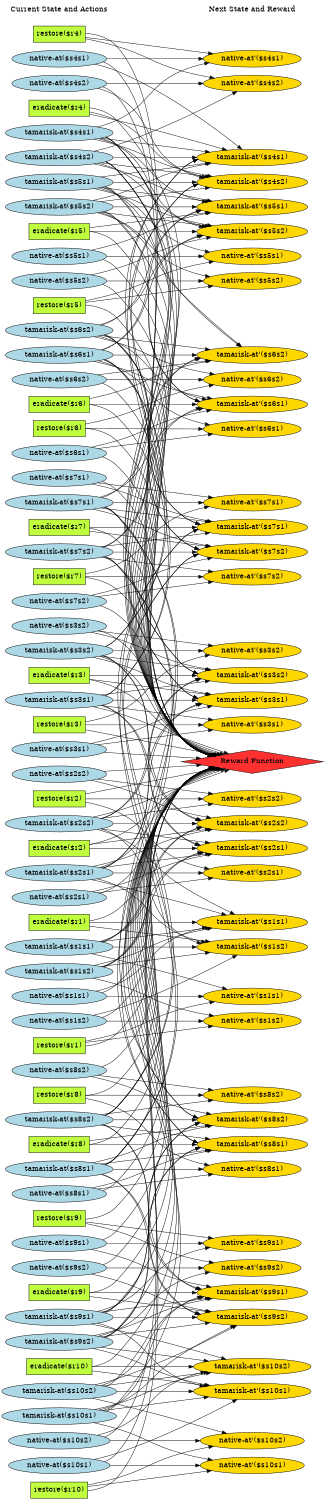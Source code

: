 digraph G {
	graph [bb="0,0,715.97,3299",
		fontname=Helvetica,
		fontsize=16,
		rankdir=LR,
		ranksep=2.00,
		ratio=auto,
		size="7.5,10"
	];
	node [fontsize=16,
		label="\N"
	];
	{
		graph [rank=same];
		"native-at($s7s1)"	[color=black,
			fillcolor=lightblue,
			height=0.51069,
			pos="127.99,2901",
			shape=ellipse,
			style=filled,
			width=2.9266];
		"restore($r4)"	[color=black,
			fillcolor=olivedrab1,
			height=0.5,
			pos="127.99,2030",
			shape=box,
			style=filled,
			width=1.6111];
		"tamarisk-at($s6s2)"	[color=black,
			fillcolor=lightblue,
			height=0.51069,
			pos="127.99,2846",
			shape=ellipse,
			style=filled,
			width=3.3391];
		"tamarisk-at($s9s1)"	[color=black,
			fillcolor=lightblue,
			height=0.51069,
			pos="127.99,1161",
			shape=ellipse,
			style=filled,
			width=3.3391];
		"eradicate($r10)"	[color=black,
			fillcolor=olivedrab1,
			height=0.5,
			pos="127.99,944",
			shape=box,
			style=filled,
			width=2.0278];
		"eradicate($r4)"	[color=black,
			fillcolor=olivedrab1,
			height=0.5,
			pos="127.99,2138",
			shape=box,
			style=filled,
			width=1.875];
		"native-at($s1s2)"	[color=black,
			fillcolor=lightblue,
			height=0.51069,
			pos="127.99,72",
			shape=ellipse,
			style=filled,
			width=2.9266];
		"native-at($s4s1)"	[color=black,
			fillcolor=lightblue,
			height=0.51069,
			pos="127.99,2247",
			shape=ellipse,
			style=filled,
			width=2.9266];
		"restore($r5)"	[color=black,
			fillcolor=olivedrab1,
			height=0.5,
			pos="127.99,2301",
			shape=box,
			style=filled,
			width=1.6111];
		"tamarisk-at($s9s2)"	[color=black,
			fillcolor=lightblue,
			height=0.51069,
			pos="127.99,1053",
			shape=ellipse,
			style=filled,
			width=3.3391];
		"tamarisk-at($s1s1)"	[color=black,
			fillcolor=lightblue,
			height=0.51069,
			pos="127.99,237",
			shape=ellipse,
			style=filled,
			width=3.3391];
		"tamarisk-at($s4s1)"	[color=black,
			fillcolor=lightblue,
			height=0.51069,
			pos="127.99,2192",
			shape=ellipse,
			style=filled,
			width=3.3391];
		"eradicate($r5)"	[color=black,
			fillcolor=olivedrab1,
			height=0.5,
			pos="127.99,2464",
			shape=box,
			style=filled,
			width=1.875];
		"native-at($s4s2)"	[color=black,
			fillcolor=lightblue,
			height=0.51069,
			pos="127.99,1976",
			shape=ellipse,
			style=filled,
			width=2.9266];
		"native-at($s9s1)"	[color=black,
			fillcolor=lightblue,
			height=0.51069,
			pos="127.99,1269",
			shape=ellipse,
			style=filled,
			width=2.9266];
		"native-at($s6s2)"	[color=black,
			fillcolor=lightblue,
			height=0.51069,
			pos="127.99,3118",
			shape=ellipse,
			style=filled,
			width=2.9266];
		"restore($r6)"	[color=black,
			fillcolor=olivedrab1,
			height=0.5,
			pos="127.99,3227",
			shape=box,
			style=filled,
			width=1.6111];
		"tamarisk-at($s8s2)"	[color=black,
			fillcolor=lightblue,
			height=0.51069,
			pos="127.99,1866",
			shape=ellipse,
			style=filled,
			width=3.3391];
		"Current State and Actions"	[color=black,
			fillcolor=white,
			height=0.5,
			pos="127.99,3281",
			shape=plaintext,
			style=bold,
			width=3.2361];
		"tamarisk-at($s3s1)"	[color=black,
			fillcolor=lightblue,
			height=0.51069,
			pos="127.99,1379",
			shape=ellipse,
			style=filled,
			width=3.3391];
		"native-at($s3s2)"	[color=black,
			fillcolor=lightblue,
			height=0.51069,
			pos="127.99,1595",
			shape=ellipse,
			style=filled,
			width=2.9266];
		"eradicate($r2)"	[color=black,
			fillcolor=olivedrab1,
			height=0.5,
			pos="127.99,454",
			shape=box,
			style=filled,
			width=1.875];
		"native-at($s9s2)"	[color=black,
			fillcolor=lightblue,
			height=0.51069,
			pos="127.99,998",
			shape=ellipse,
			style=filled,
			width=2.9266];
		"native-at($s6s1)"	[color=black,
			fillcolor=lightblue,
			height=0.51069,
			pos="127.99,3173",
			shape=ellipse,
			style=filled,
			width=2.9266];
		"restore($r7)"	[color=black,
			fillcolor=olivedrab1,
			height=0.5,
			pos="127.99,3010",
			shape=box,
			style=filled,
			width=1.6111];
		"tamarisk-at($s6s1)"	[color=black,
			fillcolor=lightblue,
			height=0.51069,
			pos="127.99,2956",
			shape=ellipse,
			style=filled,
			width=3.3391];
		"tamarisk-at($s3s2)"	[color=black,
			fillcolor=lightblue,
			height=0.51069,
			pos="127.99,1487",
			shape=ellipse,
			style=filled,
			width=3.3391];
		"native-at($s1s1)"	[color=black,
			fillcolor=lightblue,
			height=0.51069,
			pos="127.99,182",
			shape=ellipse,
			style=filled,
			width=2.9266];
		"eradicate($r3)"	[color=black,
			fillcolor=olivedrab1,
			height=0.5,
			pos="127.99,1433",
			shape=box,
			style=filled,
			width=1.875];
		"native-at($s8s2)"	[color=black,
			fillcolor=lightblue,
			height=0.51069,
			pos="127.99,1921",
			shape=ellipse,
			style=filled,
			width=2.9266];
		"restore($r8)"	[color=black,
			fillcolor=olivedrab1,
			height=0.5,
			pos="127.99,1704",
			shape=box,
			style=filled,
			width=1.6111];
		"eradicate($r9)"	[color=black,
			fillcolor=olivedrab1,
			height=0.5,
			pos="127.99,1107",
			shape=box,
			style=filled,
			width=1.875];
		"tamarisk-at($s5s1)"	[color=black,
			fillcolor=lightblue,
			height=0.51069,
			pos="127.99,2518",
			shape=ellipse,
			style=filled,
			width=3.3391];
		"tamarisk-at($s2s1)"	[color=black,
			fillcolor=lightblue,
			height=0.51069,
			pos="127.99,345",
			shape=ellipse,
			style=filled,
			width=3.3391];
		"tamarisk-at($s2s2)"	[color=black,
			fillcolor=lightblue,
			height=0.51069,
			pos="127.99,400",
			shape=ellipse,
			style=filled,
			width=3.3391];
		"tamarisk-at($s10s2)"	[color=black,
			fillcolor=lightblue,
			height=0.51069,
			pos="127.99,890",
			shape=ellipse,
			style=filled,
			width=3.5552];
		"native-at($s5s2)"	[color=black,
			fillcolor=lightblue,
			height=0.51069,
			pos="127.99,2410",
			shape=ellipse,
			style=filled,
			width=2.9266];
		"native-at($s10s1)"	[color=black,
			fillcolor=lightblue,
			height=0.51069,
			pos="127.99,725",
			shape=ellipse,
			style=filled,
			width=3.1427];
		"native-at($s8s1)"	[color=black,
			fillcolor=lightblue,
			height=0.51069,
			pos="127.99,1650",
			shape=ellipse,
			style=filled,
			width=2.9266];
		"restore($r9)"	[color=black,
			fillcolor=olivedrab1,
			height=0.5,
			pos="127.99,1215",
			shape=box,
			style=filled,
			width=1.6111];
		"tamarisk-at($s8s1)"	[color=black,
			fillcolor=lightblue,
			height=0.51069,
			pos="127.99,1758",
			shape=ellipse,
			style=filled,
			width=3.3391];
		"tamarisk-at($s5s2)"	[color=black,
			fillcolor=lightblue,
			height=0.51069,
			pos="127.99,2573",
			shape=ellipse,
			style=filled,
			width=3.3391];
		"native-at($s3s1)"	[color=black,
			fillcolor=lightblue,
			height=0.51069,
			pos="127.99,1324",
			shape=ellipse,
			style=filled,
			width=2.9266];
		"tamarisk-at($s10s1)"	[color=black,
			fillcolor=lightblue,
			height=0.51069,
			pos="127.99,780",
			shape=ellipse,
			style=filled,
			width=3.5552];
		"native-at($s10s2)"	[color=black,
			fillcolor=lightblue,
			height=0.51069,
			pos="127.99,835",
			shape=ellipse,
			style=filled,
			width=3.1427];
		"eradicate($r1)"	[color=black,
			fillcolor=olivedrab1,
			height=0.5,
			pos="127.99,291",
			shape=box,
			style=filled,
			width=1.875];
		"restore($r2)"	[color=black,
			fillcolor=olivedrab1,
			height=0.5,
			pos="127.99,617",
			shape=box,
			style=filled,
			width=1.6111];
		"tamarisk-at($s7s1)"	[color=black,
			fillcolor=lightblue,
			height=0.51069,
			pos="127.99,2791",
			shape=ellipse,
			style=filled,
			width=3.3391];
		"tamarisk-at($s4s2)"	[color=black,
			fillcolor=lightblue,
			height=0.51069,
			pos="127.99,2084",
			shape=ellipse,
			style=filled,
			width=3.3391];
		"tamarisk-at($s1s2)"	[color=black,
			fillcolor=lightblue,
			height=0.51069,
			pos="127.99,127",
			shape=ellipse,
			style=filled,
			width=3.3391];
		"eradicate($r6)"	[color=black,
			fillcolor=olivedrab1,
			height=0.5,
			pos="127.99,3064",
			shape=box,
			style=filled,
			width=1.875];
		"native-at($s2s1)"	[color=black,
			fillcolor=lightblue,
			height=0.51069,
			pos="127.99,508",
			shape=ellipse,
			style=filled,
			width=2.9266];
		"restore($r1)"	[color=black,
			fillcolor=olivedrab1,
			height=0.5,
			pos="127.99,18",
			shape=box,
			style=filled,
			width=1.6111];
		"restore($r3)"	[color=black,
			fillcolor=olivedrab1,
			height=0.5,
			pos="127.99,1541",
			shape=box,
			style=filled,
			width=1.6111];
		"native-at($s7s2)"	[color=black,
			fillcolor=lightblue,
			height=0.51069,
			pos="127.99,2681",
			shape=ellipse,
			style=filled,
			width=2.9266];
		"eradicate($r8)"	[color=black,
			fillcolor=olivedrab1,
			height=0.5,
			pos="127.99,1812",
			shape=box,
			style=filled,
			width=1.875];
		"tamarisk-at($s7s2)"	[color=black,
			fillcolor=lightblue,
			height=0.51069,
			pos="127.99,2736",
			shape=ellipse,
			style=filled,
			width=3.3391];
		"restore($r10)"	[color=black,
			fillcolor=olivedrab1,
			height=0.5,
			pos="127.99,671",
			shape=box,
			style=filled,
			width=1.7639];
		"native-at($s2s2)"	[color=black,
			fillcolor=lightblue,
			height=0.51069,
			pos="127.99,563",
			shape=ellipse,
			style=filled,
			width=2.9266];
		"eradicate($r7)"	[color=black,
			fillcolor=olivedrab1,
			height=0.5,
			pos="127.99,2627",
			shape=box,
			style=filled,
			width=1.875];
		"native-at($s5s1)"	[color=black,
			fillcolor=lightblue,
			height=0.51069,
			pos="127.99,2355",
			shape=ellipse,
			style=filled,
			width=2.9266];
	}
	{
		graph [rank=same];
		"native-at'($s4s2)"	[color=black,
			fillcolor=gold1,
			height=0.51069,
			pos="557.97,2029",
			shape=ellipse,
			style=filled,
			width=3.0248];
		"native-at'($s7s1)"	[color=black,
			fillcolor=gold1,
			height=0.51069,
			pos="557.97,2929",
			shape=ellipse,
			style=filled,
			width=3.0248];
		"tamarisk-at'($s10s2)"	[color=black,
			fillcolor=gold1,
			height=0.51069,
			pos="557.97,945",
			shape=ellipse,
			style=filled,
			width=3.6337];
		"Next State and Reward"	[color=black,
			fillcolor=white,
			height=0.5,
			pos="557.97,3281",
			shape=plaintext,
			style=bold,
			width=2.9167];
		"tamarisk-at'($s8s1)"	[color=black,
			fillcolor=gold1,
			height=0.51069,
			pos="557.97,1759",
			shape=ellipse,
			style=filled,
			width=3.4373];
		"tamarisk-at'($s5s2)"	[color=black,
			fillcolor=gold1,
			height=0.51069,
			pos="557.97,2519",
			shape=ellipse,
			style=filled,
			width=3.4373];
		"native-at'($s7s2)"	[color=black,
			fillcolor=gold1,
			height=0.51069,
			pos="557.97,2764",
			shape=ellipse,
			style=filled,
			width=3.0248];
		"tamarisk-at'($s10s1)"	[color=black,
			fillcolor=gold1,
			height=0.51069,
			pos="557.97,890",
			shape=ellipse,
			style=filled,
			width=3.6337];
		"tamarisk-at'($s3s1)"	[color=black,
			fillcolor=gold1,
			height=0.51069,
			pos="557.97,1431",
			shape=ellipse,
			style=filled,
			width=3.4373];
		"tamarisk-at'($s8s2)"	[color=black,
			fillcolor=gold1,
			height=0.51069,
			pos="557.97,1814",
			shape=ellipse,
			style=filled,
			width=3.4373];
		"native-at'($s2s1)"	[color=black,
			fillcolor=gold1,
			height=0.51069,
			pos="557.97,508",
			shape=ellipse,
			style=filled,
			width=3.0248];
		"native-at'($s6s2)"	[color=black,
			fillcolor=gold1,
			height=0.51069,
			pos="557.97,3118",
			shape=ellipse,
			style=filled,
			width=3.0248];
		"native-at'($s10s2)"	[color=black,
			fillcolor=gold1,
			height=0.51069,
			pos="557.97,835",
			shape=ellipse,
			style=filled,
			width=3.2213];
		"native-at'($s9s1)"	[color=black,
			fillcolor=gold1,
			height=0.51069,
			pos="557.97,1216",
			shape=ellipse,
			style=filled,
			width=3.0248];
		"tamarisk-at'($s3s2)"	[color=black,
			fillcolor=gold1,
			height=0.51069,
			pos="557.97,1486",
			shape=ellipse,
			style=filled,
			width=3.4373];
		"native-at'($s1s1)"	[color=black,
			fillcolor=gold1,
			height=0.51069,
			pos="557.97,182",
			shape=ellipse,
			style=filled,
			width=3.0248];
		"tamarisk-at'($s6s1)"	[color=black,
			fillcolor=gold1,
			height=0.51069,
			pos="557.97,2874",
			shape=ellipse,
			style=filled,
			width=3.4373];
		"native-at'($s10s1)"	[color=black,
			fillcolor=gold1,
			height=0.51069,
			pos="557.97,725",
			shape=ellipse,
			style=filled,
			width=3.2213];
		"tamarisk-at'($s1s1)"	[color=black,
			fillcolor=gold1,
			height=0.51069,
			pos="557.97,292",
			shape=ellipse,
			style=filled,
			width=3.4373];
		"tamarisk-at'($s9s1)"	[color=black,
			fillcolor=gold1,
			height=0.51069,
			pos="557.97,1161",
			shape=ellipse,
			style=filled,
			width=3.4373];
		"native-at'($s9s2)"	[color=black,
			fillcolor=gold1,
			height=0.51069,
			pos="557.97,1051",
			shape=ellipse,
			style=filled,
			width=3.0248];
		"tamarisk-at'($s6s2)"	[color=black,
			fillcolor=gold1,
			height=0.51069,
			pos="557.97,2819",
			shape=ellipse,
			style=filled,
			width=3.4373];
		"native-at'($s4s1)"	[color=black,
			fillcolor=gold1,
			height=0.51069,
			pos="557.97,2194",
			shape=ellipse,
			style=filled,
			width=3.0248];
		"native-at'($s1s2)"	[color=black,
			fillcolor=gold1,
			height=0.51069,
			pos="557.97,72",
			shape=ellipse,
			style=filled,
			width=3.0248];
		"tamarisk-at'($s1s2)"	[color=black,
			fillcolor=gold1,
			height=0.51069,
			pos="557.97,237",
			shape=ellipse,
			style=filled,
			width=3.4373];
		"Reward Function"	[color=black,
			fillcolor=firebrick1,
			height=0.72222,
			pos="557.97,1623",
			shape=diamond,
			style=filled,
			width=4.3889];
		"tamarisk-at'($s9s2)"	[color=black,
			fillcolor=gold1,
			height=0.51069,
			pos="557.97,1106",
			shape=ellipse,
			style=filled,
			width=3.4373];
		"native-at'($s8s2)"	[color=black,
			fillcolor=gold1,
			height=0.51069,
			pos="557.97,1869",
			shape=ellipse,
			style=filled,
			width=3.0248];
		"tamarisk-at'($s4s1)"	[color=black,
			fillcolor=gold1,
			height=0.51069,
			pos="557.97,2139",
			shape=ellipse,
			style=filled,
			width=3.4373];
		"native-at'($s3s1)"	[color=black,
			fillcolor=gold1,
			height=0.51069,
			pos="557.97,1376",
			shape=ellipse,
			style=filled,
			width=3.0248];
		"native-at'($s6s1)"	[color=black,
			fillcolor=gold1,
			height=0.51069,
			pos="557.97,3173",
			shape=ellipse,
			style=filled,
			width=3.0248];
		"native-at'($s3s2)"	[color=black,
			fillcolor=gold1,
			height=0.51069,
			pos="557.97,1541",
			shape=ellipse,
			style=filled,
			width=3.0248];
		"tamarisk-at'($s4s2)"	[color=black,
			fillcolor=gold1,
			height=0.51069,
			pos="557.97,2084",
			shape=ellipse,
			style=filled,
			width=3.4373];
		"tamarisk-at'($s7s1)"	[color=black,
			fillcolor=gold1,
			height=0.51069,
			pos="557.97,2709",
			shape=ellipse,
			style=filled,
			width=3.4373];
		"native-at'($s5s1)"	[color=black,
			fillcolor=gold1,
			height=0.51069,
			pos="557.97,2354",
			shape=ellipse,
			style=filled,
			width=3.0248];
		"tamarisk-at'($s2s1)"	[color=black,
			fillcolor=gold1,
			height=0.51069,
			pos="557.97,398",
			shape=ellipse,
			style=filled,
			width=3.4373];
		"tamarisk-at'($s7s2)"	[color=black,
			fillcolor=gold1,
			height=0.51069,
			pos="557.97,2654",
			shape=ellipse,
			style=filled,
			width=3.4373];
		"native-at'($s2s2)"	[color=black,
			fillcolor=gold1,
			height=0.51069,
			pos="557.97,563",
			shape=ellipse,
			style=filled,
			width=3.0248];
		"native-at'($s5s2)"	[color=black,
			fillcolor=gold1,
			height=0.51069,
			pos="557.97,2409",
			shape=ellipse,
			style=filled,
			width=3.0248];
		"tamarisk-at'($s2s2)"	[color=black,
			fillcolor=gold1,
			height=0.51069,
			pos="557.97,453",
			shape=ellipse,
			style=filled,
			width=3.4373];
		"tamarisk-at'($s5s1)"	[color=black,
			fillcolor=gold1,
			height=0.51069,
			pos="557.97,2464",
			shape=ellipse,
			style=filled,
			width=3.4373];
		"native-at'($s8s1)"	[color=black,
			fillcolor=gold1,
			height=0.51069,
			pos="557.97,1704",
			shape=ellipse,
			style=filled,
			width=3.0248];
	}
	"native-at($s7s1)" -> "native-at'($s7s1)"	[color=black,
		pos="e,456.15,2922.4 226.91,2907.4 292.15,2911.7 378.04,2917.3 445.85,2921.7",
		style=solid];
	"native-at($s7s1)" -> "Reward Function"	[pos="e,470.03,1634.7 224.85,2893.6 236.62,2889 247.48,2882.4 255.97,2873 615.72,2476.5 63.456,2093.4 399.97,1677 415.26,1658.1 437.52,\
1645.8 460.51,1637.8"];
	"native-at($s7s1)" -> "tamarisk-at'($s7s1)"	[color=black,
		pos="e,452.87,2718.8 211.23,2889.7 226.64,2885.7 242.21,2880.3 255.97,2873 333.77,2831.8 321.35,2776.6 399.97,2737 413.36,2730.3 428.11,\
2725.1 443.04,2721.2",
		style=solid];
	"restore($r4)" -> "native-at'($s4s2)"	[color=black,
		pos="e,449.01,2029.3 186.26,2029.9 250.55,2029.7 356.6,2029.5 438.84,2029.3",
		style=solid];
	"restore($r4)" -> "native-at'($s4s1)"	[color=black,
		pos="e,463.51,2184.8 185.99,2036.7 208.5,2040.7 234.14,2047 255.97,2057 328.98,2090.4 326.43,2133.8 399.97,2166 416.75,2173.3 435.33,\
2178.7 453.66,2182.7",
		style=solid];
	"restore($r4)" -> "Reward Function"	[pos="e,479.6,1636.2 186.04,2029 209.86,2026 236.47,2018.8 255.97,2003 378.92,1903.1 283.33,1784.2 399.97,1677 419.37,1659.2 444.92,1647.2 \
469.76,1639.2"];
	"tamarisk-at($s6s2)" -> "tamarisk-at'($s5s2)"	[color=black,
		pos="e,524.98,2536.8 220.26,2834.2 232.84,2830.2 245.15,2825 255.97,2818 345.42,2760.5 323.18,2700.5 399.97,2627 435.47,2593 482.63,2562.1 \
515.97,2542.2",
		style=solid];
	"tamarisk-at($s6s2)" -> "native-at'($s6s2)"	[color=black,
		pos="e,540.38,3099.6 213.83,2859 228.29,2862.8 242.86,2867.7 255.97,2874 373.6,2930.7 485.91,3041.7 533.33,3092.1",
		style=solid];
	"tamarisk-at($s6s2)" -> "tamarisk-at'($s6s1)"	[color=black,
		pos="e,444.38,2866.6 238.93,2853.2 298.63,2857.1 372.63,2861.9 434.22,2866",
		style=solid];
	"tamarisk-at($s6s2)" -> "tamarisk-at'($s6s2)"	[color=black,
		pos="e,443.92,2826.1 239.48,2839 298.96,2835.3 372.48,2830.6 433.79,2826.8",
		style=solid];
	"tamarisk-at($s6s2)" -> "Reward Function"	[pos="e,470.51,1634.6 230.1,2836.3 239.83,2831.9 248.74,2825.9 255.97,2818 600.49,2440.4 77.57,2073.6 399.97,1677 415.39,1658 437.83,1645.7 \
460.94,1637.7"];
	"tamarisk-at($s6s2)" -> "tamarisk-at'($s7s1)"	[color=black,
		pos="e,461.82,2720.7 208.29,2832.3 224.33,2828.5 240.89,2823.8 255.97,2818 324.57,2791.8 330.86,2761.8 399.97,2737 416.31,2731.1 434.06,\
2726.5 451.56,2722.8",
		style=solid];
	"tamarisk-at($s6s2)" -> "tamarisk-at'($s7s2)"	[color=black,
		pos="e,452.87,2663.8 215.92,2833.4 229.78,2829.6 243.6,2824.5 255.97,2818 333.77,2776.8 321.35,2721.6 399.97,2682 413.36,2675.3 428.11,\
2670.1 443.04,2666.2",
		style=solid];
	"tamarisk-at($s6s2)" -> "tamarisk-at'($s5s1)"	[color=black,
		pos="e,442.36,2470.8 225.4,2835 236.46,2830.9 246.98,2825.4 255.97,2818 378.54,2717.7 275.39,2589.8 399.97,2492 409.77,2484.3 420.97,\
2478.5 432.77,2474",
		style=solid];
	"tamarisk-at($s9s1)" -> "tamarisk-at'($s10s2)"	[color=black,
		pos="e,517.16,962.52 214.69,1148.2 228.83,1144.6 243.07,1139.9 255.97,1134 329.15,1100.4 331.71,1066.7 399.97,1024 434.66,1002.3 476.1,\
981.64 507.69,966.9",
		style=solid];
	"tamarisk-at($s9s1)" -> "tamarisk-at'($s8s1)"	[color=black,
		pos="e,439.72,1753.5 229.36,1171 239.16,1175.2 248.3,1180.7 255.97,1188 436.85,1360.1 216.28,1561.9 399.97,1731 408.81,1739.1 419.15,\
1745.3 430.24,1750",
		style=solid];
	"tamarisk-at($s9s1)" -> "tamarisk-at'($s10s1)"	[color=black,
		pos="e,443.38,898.9 223.25,1149.6 234.85,1145.8 246.09,1140.7 255.97,1134 351.45,1069.2 303.44,981.2 399.97,918 410.3,911.24 421.79,905.98 \
433.73,901.92",
		style=solid];
	"tamarisk-at($s9s1)" -> "tamarisk-at'($s8s2)"	[color=black,
		pos="e,439.1,1808.6 229.84,1171 239.49,1175.1 248.46,1180.7 255.97,1188 451.85,1378.7 200.97,1598.6 399.97,1786 408.63,1794.2 418.81,\
1800.4 429.75,1805",
		style=solid];
	"tamarisk-at($s9s1)" -> "native-at'($s9s1)"	[color=black,
		pos="e,470.67,1204.9 220.54,1172.8 291.25,1181.9 388.84,1194.4 460.71,1203.6",
		style=solid];
	"tamarisk-at($s9s1)" -> "tamarisk-at'($s9s1)"	[color=black,
		pos="e,433.93,1161 248.2,1161 302.8,1161 367.72,1161 423.9,1161",
		style=solid];
	"tamarisk-at($s9s1)" -> "Reward Function"	[pos="e,478.99,1609.9 227.67,1171.4 237.96,1175.5 247.68,1180.9 255.97,1188 393.05,1305.6 270.66,1441.9 399.97,1568 418.87,1586.4 444.27,\
1598.7 469.14,1606.9"];
	"tamarisk-at($s9s1)" -> "tamarisk-at'($s9s2)"	[color=black,
		pos="e,463.72,1118 220.54,1149.2 288.88,1140.5 382.33,1128.4 453.4,1119.3",
		style=solid];
	"eradicate($r10)" -> "tamarisk-at'($s10s2)"	[color=black,
		pos="e,426.93,944.7 201.1,944.17 259.92,944.31 344.76,944.5 416.85,944.67",
		style=solid];
	"eradicate($r10)" -> "tamarisk-at'($s10s1)"	[color=black,
		pos="e,460.04,902.23 201.1,934.9 269.16,926.31 372.06,913.33 449.73,903.53",
		style=solid];
	"eradicate($r10)" -> "Reward Function"	[pos="e,475.11,1610.6 201.25,945.43 221.2,949.23 241.35,956.77 255.97,971 451.58,1161.4 216.89,1365.6 399.97,1568 417.16,1587 441.29,1599.4 \
465.49,1607.6"];
	"eradicate($r4)" -> "Reward Function"	[pos="e,476.52,1635.7 195.58,2136.7 217.05,2133.1 239.51,2125.7 255.97,2111 407.42,1975.5 257.05,1821.5 399.97,1677 418.05,1658.7 442.58,\
1646.6 466.87,1638.6"];
	"eradicate($r4)" -> "tamarisk-at'($s4s1)"	[color=black,
		pos="e,434.19,2138.7 195.86,2138.2 256.72,2138.3 348.36,2138.5 424.09,2138.7",
		style=solid];
	"eradicate($r4)" -> "tamarisk-at'($s4s2)"	[color=black,
		pos="e,463.18,2095.8 195.86,2129.6 264.74,2120.9 373.03,2107.2 453.07,2097.1",
		style=solid];
	"native-at($s1s2)" -> "native-at'($s1s2)"	[color=black,
		pos="e,448.75,72 233.41,72 295.42,72 374.24,72 438.56,72",
		style=solid];
	"native-at($s1s2)" -> "tamarisk-at'($s1s2)"	[color=black,
		pos="e,456.48,226.35 208.28,83.961 224.48,87.92 241.11,93.14 255.97,100 328.85,133.64 326.43,176.84 399.97,209 414.57,215.38 430.54,220.31 \
446.53,224.12",
		style=solid];
	"native-at($s1s2)" -> "Reward Function"	[pos="e,470.54,1611.2 225.04,79.252 236.79,83.885 247.58,90.544 255.97,100 473.53,345.18 197.5,1310.2 399.97,1568 415.18,1587.4 437.67,\
1599.9 460.91,1608.1"];
	"native-at($s4s1)" -> "native-at'($s4s1)"	[color=black,
		pos="e,469.6,2204.8 214.31,2236.4 285,2227.7 385.48,2215.2 459.36,2206.1",
		style=solid];
	"native-at($s4s1)" -> "Reward Function"	[pos="e,474.6,1635.3 222.73,2238.8 235.03,2234.3 246.6,2228 255.97,2219 435.93,2046.6 230.15,1859.4 399.97,1677 417.15,1658.5 440.91,1646.4 \
464.75,1638.4"];
	"native-at($s4s1)" -> "tamarisk-at'($s4s1)"	[color=black,
		pos="e,469.2,2151.9 198.6,2233.4 217.35,2229.2 237.54,2224.3 255.97,2219 321.33,2200.1 334.24,2184.6 399.97,2167 418.96,2161.9 439.5,\
2157.5 459.26,2153.8",
		style=solid];
	"restore($r5)" -> "Reward Function"	[pos="e,473.92,1635.2 186.18,2301.8 210.6,2299.2 237.64,2291.8 255.97,2274 451.58,2083.6 216.31,1878.9 399.97,1677 416.85,1658.4 440.39,\
1646.3 464.12,1638.3"];
	"restore($r5)" -> "native-at'($s5s1)"	[color=black,
		pos="e,469.63,2343.2 186.26,2308.1 256.09,2316.7 375.18,2331.5 459.52,2341.9",
		style=solid];
	"restore($r5)" -> "native-at'($s5s2)"	[color=black,
		pos="e,474.48,2397.1 185.99,2311.3 208.03,2315.8 233.34,2321.5 255.97,2328 321.49,2346.9 334.15,2363.2 399.97,2381 420.62,2386.6 443.11,\
2391.4 464.44,2395.3",
		style=solid];
	"tamarisk-at($s9s2)" -> "tamarisk-at'($s10s2)"	[color=black,
		pos="e,498.33,961.38 198.97,1038.1 217.54,1034 237.55,1029.5 255.97,1025 336.1,1005.5 427.59,980.86 488.46,964.1",
		style=solid];
	"tamarisk-at($s9s2)" -> "tamarisk-at'($s8s1)"	[color=black,
		pos="e,438.92,1753.8 229.98,1062.8 239.6,1067 248.53,1072.6 255.97,1080 466.36,1288.7 186.17,1525.8 399.97,1731 408.56,1739.2 418.68,\
1745.5 429.59,1750.2",
		style=solid];
	"tamarisk-at($s9s2)" -> "tamarisk-at'($s10s1)"	[color=black,
		pos="e,454.04,901.31 212.6,1039.8 227.41,1036 242.42,1031.2 255.97,1025 328.51,991.9 326.78,949.62 399.97,918 413.84,912.01 428.92,907.3 \
444.08,903.6",
		style=solid];
	"tamarisk-at($s9s2)" -> "tamarisk-at'($s8s2)"	[color=black,
		pos="e,438.76,1809 230.41,1062.8 239.89,1067.1 248.67,1072.6 255.97,1080 481.47,1307.4 170.75,1562.4 399.97,1786 408.4,1794.2 418.37,\
1800.5 429.12,1805.2",
		style=solid];
	"tamarisk-at($s9s2)" -> "tamarisk-at'($s9s1)"	[color=black,
		pos="e,469.17,1148.2 204.63,1067.2 221.64,1070.9 239.52,1075.2 255.97,1080 321.49,1098.9 334.15,1115.2 399.97,1133 418.95,1138.1 439.47,\
1142.6 459.23,1146.3",
		style=solid];
	"tamarisk-at($s9s2)" -> "native-at'($s9s2)"	[color=black,
		pos="e,449,1051.5 248.2,1052.4 307.71,1052.2 379.47,1051.8 438.82,1051.6",
		style=solid];
	"tamarisk-at($s9s2)" -> "Reward Function"	[pos="e,476.52,1610.3 228.84,1063.1 238.8,1067.2 248.11,1072.7 255.97,1080 421.94,1233.6 244.12,1404.2 399.97,1568 417.81,1586.8 442.39,\
1599.1 466.82,1607.3"];
	"tamarisk-at($s9s2)" -> "tamarisk-at'($s9s2)"	[color=black,
		pos="e,462.44,1094.3 221.85,1064.5 289.69,1072.9 381.74,1084.3 452.2,1093",
		style=solid];
	"tamarisk-at($s1s1)" -> "native-at'($s1s1)"	[color=black,
		pos="e,470.67,193.09 220.54,225.23 291.25,216.15 388.84,203.61 460.71,194.37",
		style=solid];
	"tamarisk-at($s1s1)" -> "tamarisk-at'($s1s1)"	[color=black,
		pos="e,463.72,280.02 220.54,248.77 288.88,257.55 382.33,269.56 453.4,278.69",
		style=solid];
	"tamarisk-at($s1s1)" -> "tamarisk-at'($s1s2)"	[color=black,
		pos="e,433.93,237 248.2,237 302.8,237 367.72,237 423.9,237",
		style=solid];
	"tamarisk-at($s1s1)" -> "Reward Function"	[pos="e,471.1,1611.2 231.71,246.47 240.83,250.77 249.17,256.48 255.97,264 647.25,696.3 37.016,1111.7 399.97,1568 415.38,1587.4 438.06,\
1599.9 461.43,1608.1"];
	"tamarisk-at($s1s1)" -> "tamarisk-at'($s2s1)"	[color=black,
		pos="e,523.14,380.11 206.9,250.87 223.27,254.54 240.32,258.92 255.97,264 351.05,294.89 456.6,346.06 514.01,375.42",
		style=solid];
	"tamarisk-at($s1s1)" -> "tamarisk-at'($s2s2)"	[color=black,
		pos="e,450.21,443.84 219.74,248.9 232.4,252.65 244.86,257.56 255.97,264 339.03,312.14 316.13,378.24 399.97,425 412.45,431.96 426.27,437.25 \
440.39,441.26",
		style=solid];
	"tamarisk-at($s4s1)" -> "tamarisk-at'($s5s2)"	[color=black,
		pos="e,444.2,2511.7 223.93,2203.2 235.42,2207.3 246.45,2212.8 255.97,2220 364.58,2302.5 289.72,2410.7 399.97,2491 410.41,2498.6 422.25,\
2504.4 434.63,2508.7",
		style=solid];
	"tamarisk-at($s4s1)" -> "tamarisk-at'($s3s1)"	[color=black,
		pos="e,438.76,1436 230.41,2182.2 239.89,2177.9 248.67,2172.4 255.97,2165 481.47,1937.6 170.75,1682.6 399.97,1459 408.4,1450.8 418.37,\
1444.5 429.12,1439.8",
		style=solid];
	"tamarisk-at($s4s1)" -> "tamarisk-at'($s3s2)"	[color=black,
		pos="e,438.92,1491.2 229.98,2182.2 239.6,2178 248.53,2172.4 255.97,2165 466.36,1956.3 186.17,1719.2 399.97,1514 408.56,1505.8 418.68,\
1499.5 429.59,1494.8",
		style=solid];
	"tamarisk-at($s4s1)" -> "native-at'($s4s1)"	[color=black,
		pos="e,449,2193.5 248.2,2192.6 307.71,2192.8 379.47,2193.2 438.82,2193.4",
		style=solid];
	"tamarisk-at($s4s1)" -> "Reward Function"	[pos="e,475.32,1635.5 228.84,2181.9 238.8,2177.8 248.11,2172.3 255.97,2165 421.94,2011.4 243.66,1840.4 399.97,1677 417.56,1658.6 441.69,\
1646.5 465.76,1638.5"];
	"tamarisk-at($s4s1)" -> "tamarisk-at'($s4s1)"	[color=black,
		pos="e,462.44,2150.7 221.85,2180.5 289.69,2172.1 381.74,2160.7 452.2,2152",
		style=solid];
	"tamarisk-at($s4s1)" -> "tamarisk-at'($s4s2)"	[color=black,
		pos="e,469.17,2096.8 204.63,2177.8 221.64,2174.1 239.52,2169.8 255.97,2165 321.49,2146.1 334.15,2129.8 399.97,2112 418.95,2106.9 439.47,\
2102.4 459.23,2098.7",
		style=solid];
	"tamarisk-at($s4s1)" -> "tamarisk-at'($s5s1)"	[color=black,
		pos="e,446.24,2455.9 221.62,2203.6 233.8,2207.6 245.63,2212.9 255.97,2220 351.2,2285.1 303.44,2372.8 399.97,2436 411.05,2443.3 423.46,\
2448.8 436.33,2453",
		style=solid];
	"eradicate($r5)" -> "tamarisk-at'($s5s2)"	[color=black,
		pos="e,463.58,2507 195.86,2472.6 264.85,2481.5 373.38,2495.4 453.46,2505.7",
		style=solid];
	"eradicate($r5)" -> "Reward Function"	[pos="e,472.1,1635 195.75,2464 217.62,2460.7 240.29,2453 255.97,2437 496.35,2191.2 175,1937 399.97,1677 416.14,1658.3 439.07,1646.1 462.43,\
1638.1"];
	"eradicate($r5)" -> "tamarisk-at'($s5s1)"	[color=black,
		pos="e,434.19,2464 195.86,2464 256.72,2464 348.36,2464 424.09,2464",
		style=solid];
	"native-at($s4s2)" -> "native-at'($s4s2)"	[color=black,
		pos="e,469.6,2018.2 214.31,1986.6 285,1995.3 385.48,2007.8 459.36,2016.9",
		style=solid];
	"native-at($s4s2)" -> "Reward Function"	[pos="e,481.96,1636.6 218.69,1966.5 232.06,1962.3 245.01,1956.3 255.97,1948 364.58,1865.5 296.26,1765.6 399.97,1677 420.48,1659.5 446.96,\
1647.6 472.32,1639.5"];
	"native-at($s4s2)" -> "tamarisk-at'($s4s2)"	[color=black,
		pos="e,469.17,2071.2 200.62,1989.4 218.81,1993.3 238.22,1997.9 255.97,2003 321.49,2021.9 334.15,2038.2 399.97,2056 418.95,2061.1 439.47,\
2065.6 459.23,2069.3",
		style=solid];
	"native-at($s9s1)" -> "native-at'($s9s1)"	[color=black,
		pos="e,469.6,1226.8 214.31,1258.4 285,1249.7 385.48,1237.2 459.36,1228.1",
		style=solid];
	"native-at($s9s1)" -> "tamarisk-at'($s9s1)"	[color=black,
		pos="e,469.17,1173.8 200.62,1255.6 218.81,1251.7 238.22,1247.1 255.97,1242 321.49,1223.1 334.15,1206.8 399.97,1189 418.95,1183.9 439.47,\
1179.4 459.23,1175.7",
		style=solid];
	"native-at($s9s1)" -> "Reward Function"	[pos="e,483.15,1609.3 218.69,1278.5 232.06,1282.7 245.01,1288.7 255.97,1297 364.58,1379.5 296.51,1479.1 399.97,1568 420.76,1585.9 447.7,\
1598 473.39,1606.3"];
	"native-at($s6s2)" -> "native-at'($s6s2)"	[color=black,
		pos="e,448.75,3118 233.41,3118 295.42,3118 374.24,3118 438.56,3118",
		style=solid];
	"native-at($s6s2)" -> "tamarisk-at'($s6s2)"	[color=black,
		pos="e,444.98,2826.7 219.01,3108.6 232.19,3104.6 244.99,3098.9 255.97,3091 358.2,3017.5 296.55,2918.8 399.97,2847 410.66,2839.6 422.72,\
2833.9 435.29,2829.7",
		style=solid];
	"native-at($s6s2)" -> "Reward Function"	[pos="e,469.8,1634.5 225.91,3111.1 237.3,3106.6 247.77,3100.1 255.97,3091 466.93,2855.9 203.71,1924.5 399.97,1677 415.08,1657.9 437.29,\
1645.6 460.27,1637.6"];
	"restore($r6)" -> "native-at'($s6s2)"	[color=black,
		pos="e,474.45,3129.8 186.01,3216.8 208.05,3212.3 233.36,3206.6 255.97,3200 321.58,3180.8 334.05,3164.1 399.97,3146 420.6,3140.3 443.08,\
3135.6 464.41,3131.6",
		style=solid];
	"restore($r6)" -> "Reward Function"	[pos="e,469.3,1634.6 186.1,3229.1 211.12,3226.8 238.66,3219.4 255.97,3200 482.12,2946.2 189.69,1944.1 399.97,1677 414.87,1658.1 436.77,\
1645.8 459.51,1637.7"];
	"restore($r6)" -> "native-at'($s6s1)"	[color=black,
		pos="e,470.03,3184 186.26,3219.8 256.19,3210.9 375.56,3195.9 459.92,3185.2",
		style=solid];
	"tamarisk-at($s8s2)" -> "tamarisk-at'($s8s1)"	[color=black,
		pos="e,469.2,1771.9 204.28,1851.8 221.38,1848 239.39,1843.7 255.97,1839 321.4,1820.3 334.24,1804.6 399.97,1787 418.96,1781.9 439.5,1777.5 \
459.26,1773.8",
		style=solid];
	"tamarisk-at($s8s2)" -> "tamarisk-at'($s8s2)"	[color=black,
		pos="e,461.67,1825.6 222.65,1854.6 290.18,1846.4 381.39,1835.3 451.49,1826.8",
		style=solid];
	"tamarisk-at($s8s2)" -> "tamarisk-at'($s9s1)"	[color=black,
		pos="e,438.92,1166.2 229.97,1856.2 239.6,1852 248.53,1846.4 255.97,1839 466.09,1630.7 186.45,1393.8 399.97,1189 408.56,1180.8 418.68,\
1174.5 429.59,1169.8",
		style=solid];
	"tamarisk-at($s8s2)" -> "Reward Function"	[pos="e,489.72,1637.9 220.09,1854 232.63,1850.3 244.96,1845.4 255.97,1839 339.24,1790.6 319.8,1730.4 399.97,1677 424.01,1661 453.28,1649.2 \
480,1640.9"];
	"tamarisk-at($s8s2)" -> "tamarisk-at'($s9s2)"	[color=black,
		pos="e,438.76,1111 230.1,1856.3 239.7,1852.1 248.59,1846.4 255.97,1839 481.2,1612 171.03,1357.3 399.97,1134 408.4,1125.8 418.37,1119.5 \
429.12,1114.8",
		style=solid];
	"tamarisk-at($s8s2)" -> "native-at'($s8s2)"	[color=black,
		pos="e,449,1868.2 248.2,1866.8 307.71,1867.3 379.47,1867.8 438.82,1868.2",
		style=solid];
	"tamarisk-at($s8s2)" -> "tamarisk-at'($s7s1)"	[color=black,
		pos="e,438.17,2704.1 229.35,1876 239.28,1880.3 248.45,1886.2 255.97,1894 502.84,2149.9 147.97,2430.1 399.97,2681 408.24,2689.2 418.05,\
2695.5 428.65,2700.3",
		style=solid];
	"tamarisk-at($s8s2)" -> "tamarisk-at'($s7s2)"	[color=black,
		pos="e,515.97,2636.5 228.76,1876.1 238.86,1880.4 248.23,1886.3 255.97,1894 465.85,2103.8 234.18,2299.9 399.97,2546 426.19,2584.9 471.54,\
2613.9 506.78,2631.9",
		style=solid];
	"Current State and Actions" -> "Next State and Reward"	[color=black,
		pos="e,452.63,3281 244.52,3281 305.97,3281 381.26,3281 442.53,3281",
		style=invis];
	"tamarisk-at($s3s1)" -> "tamarisk-at'($s3s1)"	[color=black,
		pos="e,461.67,1419.4 222.65,1390.4 290.18,1398.6 381.39,1409.7 451.49,1418.2",
		style=solid];
	"tamarisk-at($s3s1)" -> "tamarisk-at'($s3s2)"	[color=black,
		pos="e,469.2,1473.1 204.28,1393.2 221.38,1397 239.39,1401.3 255.97,1406 321.4,1424.7 334.24,1440.4 399.97,1458 418.96,1463.1 439.5,1467.5 \
459.26,1471.2",
		style=solid];
	"tamarisk-at($s3s1)" -> "Reward Function"	[pos="e,490.89,1607.9 220.09,1391 232.63,1394.7 244.96,1399.6 255.97,1406 339.24,1454.4 319.96,1514.4 399.97,1568 424.33,1584.3 454.06,\
1596.4 481.07,1604.9"];
	"tamarisk-at($s3s1)" -> "tamarisk-at'($s4s1)"	[color=black,
		pos="e,438.76,2134 230.1,1388.7 239.7,1392.9 248.59,1398.6 255.97,1406 481.2,1633 171.03,1887.7 399.97,2111 408.4,2119.2 418.37,2125.5 \
429.12,2130.2",
		style=solid];
	"tamarisk-at($s3s1)" -> "native-at'($s3s1)"	[color=black,
		pos="e,449,1376.8 248.2,1378.2 307.71,1377.7 379.47,1377.2 438.82,1376.8",
		style=solid];
	"tamarisk-at($s3s1)" -> "tamarisk-at'($s4s2)"	[color=black,
		pos="e,438.92,2078.8 229.97,1388.8 239.6,1393 248.53,1398.6 255.97,1406 466.09,1614.3 186.45,1851.2 399.97,2056 408.56,2064.2 418.68,\
2070.5 429.59,2075.2",
		style=solid];
	"tamarisk-at($s3s1)" -> "tamarisk-at'($s2s1)"	[color=black,
		pos="e,437.9,402.68 229.87,1369.1 239.64,1364.7 248.63,1358.8 255.97,1351 540.82,1047.7 109.03,723.43 399.97,426 408.13,417.66 417.86,\
411.3 428.42,406.51",
		style=solid];
	"tamarisk-at($s3s1)" -> "tamarisk-at'($s2s2)"	[color=black,
		pos="e,438,457.78 229.8,1369 239.58,1364.6 248.59,1358.8 255.97,1351 525.67,1066.6 124.57,759.86 399.97,481 408.17,472.7 417.93,466.37 \
428.51,461.59",
		style=solid];
	"native-at($s3s2)" -> "tamarisk-at'($s3s2)"	[color=black,
		pos="e,468.73,1498.8 200.98,1581.6 219.06,1577.8 238.34,1573.1 255.97,1568 321.58,1548.8 334.05,1532.1 399.97,1514 418.82,1508.8 439.2,\
1504.4 458.85,1500.7",
		style=solid];
	"native-at($s3s2)" -> "Reward Function"	[pos="e,444.37,1615.6 226.91,1601.4 288.52,1605.4 368.53,1610.7 434.35,1615"];
	"native-at($s3s2)" -> "native-at'($s3s2)"	[color=black,
		pos="e,470.13,1552 213.8,1584.3 284.67,1575.4 385.75,1562.6 459.86,1553.3",
		style=solid];
	"eradicate($r2)" -> "Reward Function"	[pos="e,471.79,1611.1 195.6,453.38 217.71,456.64 240.59,464.37 255.97,481 586.91,838.74 92.492,1189.9 399.97,1568 415.67,1587.3 438.57,\
1599.8 462.06,1608"];
	"eradicate($r2)" -> "tamarisk-at'($s2s1)"	[color=black,
		pos="e,464.37,410.12 195.86,445.25 265.07,436.19 374.09,421.93 454.25,411.44",
		style=solid];
	"eradicate($r2)" -> "tamarisk-at'($s2s2)"	[color=black,
		pos="e,434.19,453.29 195.86,453.84 256.72,453.7 348.36,453.49 424.09,453.31",
		style=solid];
	"native-at($s9s2)" -> "native-at'($s9s2)"	[color=black,
		pos="e,469.6,1040.2 214.31,1008.6 285,1017.3 385.48,1029.8 459.36,1038.9",
		style=solid];
	"native-at($s9s2)" -> "Reward Function"	[pos="e,475.79,1610.5 222.73,1006.2 235.03,1010.7 246.6,1017 255.97,1026 435.93,1198.4 230.67,1385.1 399.97,1568 417.46,1586.9 441.82,\
1599.3 466.13,1607.4"];
	"native-at($s9s2)" -> "tamarisk-at'($s9s2)"	[color=black,
		pos="e,469.2,1093.1 198.6,1011.6 217.35,1015.8 237.54,1020.7 255.97,1026 321.33,1044.9 334.24,1060.4 399.97,1078 418.96,1083.1 439.5,\
1087.5 459.26,1091.2",
		style=solid];
	"native-at($s6s1)" -> "tamarisk-at'($s6s1)"	[color=black,
		pos="e,445,2881.7 217.7,3163.3 231.34,3159.1 244.63,3153.2 255.97,3145 357.67,3071.4 296.8,2973.5 399.97,2902 410.67,2894.6 422.73,2888.9 \
435.3,2884.7",
		style=solid];
	"native-at($s6s1)" -> "Reward Function"	[pos="e,469.34,1634.6 225.04,3165.7 236.79,3161.1 247.58,3154.5 255.97,3145 473.53,2899.8 196.77,1934.2 399.97,1677 414.9,1658.1 436.82,\
1645.8 459.56,1637.8"];
	"native-at($s6s1)" -> "native-at'($s6s1)"	[color=black,
		pos="e,448.75,3173 233.41,3173 295.42,3173 374.24,3173 438.56,3173",
		style=solid];
	"restore($r7)" -> "native-at'($s7s1)"	[color=black,
		pos="e,484.68,2942.7 186.26,2999.2 260.43,2985.1 390.19,2960.6 474.84,2944.5",
		style=solid];
	"restore($r7)" -> "native-at'($s7s2)"	[color=black,
		pos="e,456.16,2770.5 186.02,3006.6 209.15,3003.1 235.25,2996.2 255.97,2983 345.64,2925.9 309.37,2847.6 399.97,2792 413.94,2783.4 429.85,\
2777.3 446.05,2773",
		style=solid];
	"restore($r7)" -> "Reward Function"	[pos="e,469.9,1634.6 186.29,3011.9 211.19,3009.6 238.58,3002.2 255.97,2983 647.81,2550 35.207,2133 399.97,1677 415.16,1658 437.4,1645.7 \
460.38,1637.7"];
	"tamarisk-at($s6s1)" -> "tamarisk-at'($s5s2)"	[color=black,
		pos="e,520.83,2536.7 224.54,2945 235.87,2940.9 246.69,2935.4 255.97,2928 372.14,2835.8 303.62,2739.7 399.97,2627 431.25,2590.4 477.69,\
2560.5 511.95,2541.5",
		style=solid];
	"tamarisk-at($s6s1)" -> "tamarisk-at'($s6s1)"	[color=black,
		pos="e,477.05,2887.9 200.51,2941.3 255.1,2930.2 332.21,2914.8 399.97,2902 421.68,2897.9 445.1,2893.6 467.07,2889.7",
		style=solid];
	"tamarisk-at($s6s1)" -> "tamarisk-at'($s6s2)"	[color=black,
		pos="e,461.82,2830.7 208.29,2942.3 224.33,2938.5 240.89,2933.8 255.97,2928 324.57,2901.8 330.86,2871.8 399.97,2847 416.31,2841.1 434.06,\
2836.5 451.56,2832.8",
		style=solid];
	"tamarisk-at($s6s1)" -> "Reward Function"	[pos="e,469.96,1634.6 230.49,2946.2 240.08,2941.8 248.86,2935.9 255.97,2928 630.94,2512.5 49.335,2113.2 399.97,1677 415.21,1658 437.46,\
1645.7 460.44,1637.7"];
	"tamarisk-at($s6s1)" -> "native-at'($s6s1)"	[color=black,
		pos="e,458.03,3165.7 220.09,2968 232.63,2971.7 244.96,2976.6 255.97,2983 339.24,3031.4 315.91,3097.9 399.97,3145 414.72,3153.3 431.35,\
3159.2 448.14,3163.4",
		style=solid];
	"tamarisk-at($s6s1)" -> "tamarisk-at'($s7s1)"	[color=black,
		pos="e,447.93,2717.5 220.26,2944.2 232.84,2940.2 245.15,2935 255.97,2928 345.42,2870.5 309.37,2792.6 399.97,2737 411.65,2729.8 424.68,\
2724.4 438.1,2720.3",
		style=solid];
	"tamarisk-at($s6s1)" -> "tamarisk-at'($s7s2)"	[color=black,
		pos="e,444.95,2661.6 222.99,2944.6 234.77,2940.6 246.12,2935.2 255.97,2928 358.41,2853.5 296.05,2754.5 399.97,2682 410.65,2674.6 422.7,\
2668.9 435.26,2664.6",
		style=solid];
	"tamarisk-at($s6s1)" -> "tamarisk-at'($s5s1)"	[color=black,
		pos="e,440.68,2470 227.06,2945.5 237.64,2941.2 247.59,2935.6 255.97,2928 407.44,2791.2 245.76,2625.7 399.97,2492 409.13,2484.1 419.74,\
2478 431.04,2473.5",
		style=solid];
	"tamarisk-at($s3s2)" -> "tamarisk-at'($s3s1)"	[color=black,
		pos="e,464.49,1443.1 219.75,1475.1 288.53,1466.1 383.08,1453.8 454.56,1444.4",
		style=solid];
	"tamarisk-at($s3s2)" -> "tamarisk-at'($s3s2)"	[color=black,
		pos="e,433.93,1486.3 248.2,1486.7 302.8,1486.6 367.72,1486.4 423.9,1486.3",
		style=solid];
	"tamarisk-at($s3s2)" -> "Reward Function"	[pos="e,505.96,1605.4 204.99,1501.2 221.89,1504.9 239.64,1509.2 255.97,1514 321.58,1533.2 335.71,1544.7 399.97,1568 431.68,1579.5 467.14,\
1592 496.32,1602.1"];
	"tamarisk-at($s3s2)" -> "tamarisk-at'($s4s1)"	[color=black,
		pos="e,439.1,2133.6 229.83,1497 239.49,1501.1 248.46,1506.7 255.97,1514 451.58,1704.4 201.25,1923.9 399.97,2111 408.63,2119.2 418.81,\
2125.4 429.75,2130",
		style=solid];
	"tamarisk-at($s3s2)" -> "native-at'($s3s2)"	[color=black,
		pos="e,470.27,1530.1 221.33,1498.7 291.85,1507.5 388.78,1519.8 460.34,1528.8",
		style=solid];
	"tamarisk-at($s3s2)" -> "tamarisk-at'($s4s2)"	[color=black,
		pos="e,439.72,2078.5 229.35,1497 239.16,1501.2 248.3,1506.7 255.97,1514 436.58,1685.8 216.55,1887.2 399.97,2056 408.81,2064.1 419.15,\
2070.3 430.24,2075",
		style=solid];
	"tamarisk-at($s3s2)" -> "tamarisk-at'($s2s1)"	[color=black,
		pos="e,437.74,402.53 231.19,1477.5 240.47,1473.2 248.98,1467.5 255.97,1460 572.19,1120.5 78.193,760.28 399.97,426 408.07,417.59 417.75,\
411.19 428.28,406.37",
		style=solid];
	"tamarisk-at($s3s2)" -> "tamarisk-at'($s2s2)"	[color=black,
		pos="e,437.82,457.6 231.13,1477.4 240.42,1473.2 248.95,1467.5 255.97,1460 556.93,1139.3 93.762,796.68 399.97,481 408.1,472.62 417.81,\
466.25 428.35,461.44",
		style=solid];
	"native-at($s1s1)" -> "native-at'($s1s1)"	[color=black,
		pos="e,448.75,182 233.41,182 295.42,182 374.24,182 438.56,182",
		style=solid];
	"native-at($s1s1)" -> "tamarisk-at'($s1s1)"	[color=black,
		pos="e,468.73,279.17 199.3,195.64 217.87,199.75 237.79,204.62 255.97,210 321.51,229.41 334.05,245.92 399.97,264 418.82,269.17 439.2,273.61 \
458.85,277.34",
		style=solid];
	"native-at($s1s1)" -> "Reward Function"	[pos="e,471.05,1611.2 224.97,189.31 236.73,193.94 247.54,200.58 255.97,210 660.59,662.39 23.195,1092.2 399.97,1568 415.34,1587.4 438.01,\
1600 461.37,1608.1"];
	"eradicate($r3)" -> "tamarisk-at'($s3s1)"	[color=black,
		pos="e,434.19,1431.6 195.86,1432.7 256.72,1432.4 348.36,1432 424.09,1431.6",
		style=solid];
	"eradicate($r3)" -> "tamarisk-at'($s3s2)"	[color=black,
		pos="e,462.39,1474.3 195.86,1441.3 264.51,1449.8 372.32,1463.1 452.28,1473",
		style=solid];
	"eradicate($r3)" -> "Reward Function"	[pos="e,497.39,1606.9 195.64,1441.5 215.62,1445.6 237.2,1451.5 255.97,1460 328.81,1493.1 329.39,1530.3 399.97,1568 427.44,1582.7 459.61,\
1594.7 487.65,1603.8"];
	"native-at($s8s2)" -> "tamarisk-at'($s8s2)"	[color=black,
		pos="e,469.63,1827 198.58,1907.3 217.33,1903.1 237.52,1898.3 255.97,1893 321.25,1874.3 334.33,1859.4 399.97,1842 419.09,1836.9 439.77,\
1832.5 459.64,1828.8",
		style=solid];
	"native-at($s8s2)" -> "Reward Function"	[pos="e,485.34,1637.1 216.67,1910.9 230.58,1906.8 244.23,1901 255.97,1893 351.2,1827.9 308.62,1747.5 399.97,1677 421.93,1660.1 449.56,\
1648.2 475.49,1640.1"];
	"native-at($s8s2)" -> "native-at'($s8s2)"	[color=black,
		pos="e,469.07,1879.7 214.82,1910.6 285.32,1902 385.2,1889.9 458.86,1880.9",
		style=solid];
	"restore($r8)" -> "Reward Function"	[pos="e,483.93,1636.8 186.26,1693.2 260.21,1679.2 389.42,1654.7 474.09,1638.7"];
	"restore($r8)" -> "native-at'($s8s2)"	[color=black,
		pos="e,463.49,1859.8 186.01,1710.6 208.52,1714.6 234.16,1721 255.97,1731 329.15,1764.6 326.25,1808.6 399.97,1841 416.73,1848.4 435.3,\
1853.8 453.64,1857.8",
		style=solid];
	"restore($r8)" -> "native-at'($s8s1)"	[color=black,
		pos="e,449.01,1704 186.26,1704 250.55,1704 356.6,1704 438.84,1704",
		style=solid];
	"eradicate($r9)" -> "tamarisk-at'($s9s1)"	[color=black,
		pos="e,463.18,1149.2 195.86,1115.4 264.74,1124.1 373.03,1137.8 453.07,1147.9",
		style=solid];
	"eradicate($r9)" -> "Reward Function"	[pos="e,477.71,1610.2 195.58,1108.3 217.05,1111.9 239.51,1119.3 255.97,1134 407.42,1269.5 257.46,1423.1 399.97,1568 418.3,1586.6 443.28,\
1599 467.93,1607.1"];
	"eradicate($r9)" -> "tamarisk-at'($s9s2)"	[color=black,
		pos="e,434.19,1106.3 195.86,1106.8 256.72,1106.7 348.36,1106.5 424.09,1106.3",
		style=solid];
	"tamarisk-at($s5s1)" -> "tamarisk-at'($s5s2)"	[color=black,
		pos="e,433.93,2518.7 248.2,2518.3 302.8,2518.4 367.72,2518.6 423.9,2518.7",
		style=solid];
	"tamarisk-at($s5s1)" -> "tamarisk-at'($s6s1)"	[color=black,
		pos="e,443.04,2867 224.53,2529 235.86,2533.1 246.68,2538.6 255.97,2546 371.88,2637.9 282.22,2756.5 399.97,2846 409.97,2853.6 421.36,2859.4 \
433.33,2863.8",
		style=solid];
	"tamarisk-at($s5s1)" -> "tamarisk-at'($s6s2)"	[color=black,
		pos="e,444.97,2811.4 222.98,2529.4 234.76,2533.4 246.11,2538.8 255.97,2546 358.16,2620.2 296.3,2718.9 399.97,2791 410.66,2798.4 422.71,\
2804.1 435.28,2808.4",
		style=solid];
	"tamarisk-at($s5s1)" -> "Reward Function"	[pos="e,471.95,1634.9 230.6,2508.4 240.05,2504.1 248.77,2498.5 255.97,2491 511.25,2226.8 161.24,1956.3 399.97,1677 416.02,1658.2 438.92,\
1646 462.28,1638"];
	"tamarisk-at($s5s1)" -> "tamarisk-at'($s4s1)"	[color=black,
		pos="e,442.38,2145.8 226.65,2507.3 237.24,2503.3 247.3,2498 255.97,2491 378.4,2391.8 275.92,2264.2 399.97,2167 409.78,2159.3 420.98,2153.5 \
432.79,2149.1",
		style=solid];
	"tamarisk-at($s5s1)" -> "tamarisk-at'($s4s2)"	[color=black,
		pos="e,441.48,2090.3 227.67,2507.6 237.96,2503.5 247.67,2498.1 255.97,2491 392.79,2373.7 261.24,2227 399.97,2112 409.48,2104.1 420.43,\
2098.1 432.04,2093.6",
		style=solid];
	"tamarisk-at($s5s1)" -> "native-at'($s5s1)"	[color=black,
		pos="e,463.51,2363.2 214.67,2505.2 228.81,2501.5 243.06,2496.9 255.97,2491 328.98,2457.6 326.43,2414.2 399.97,2382 416.75,2374.7 435.33,\
2369.3 453.66,2365.3",
		style=solid];
	"tamarisk-at($s5s1)" -> "tamarisk-at'($s5s1)"	[color=black,
		pos="e,462.95,2475.9 221.33,2506.3 289.37,2497.8 381.98,2486.1 452.68,2477.2",
		style=solid];
	"tamarisk-at($s2s1)" -> "tamarisk-at'($s3s1)"	[color=black,
		pos="e,437.74,1426.5 229.99,354.8 239.74,359.21 248.69,365.13 255.97,373 569.81,712.36 79.326,1070.1 399.97,1403 408.07,1411.4 417.76,\
1417.8 428.29,1422.6",
		style=solid];
	"tamarisk-at($s2s1)" -> "native-at'($s2s1)"	[color=black,
		pos="e,463.98,498.71 212.6,358.16 227.41,361.96 242.42,366.82 255.97,373 328.51,406.1 326.78,448.38 399.97,480 416.89,487.31 435.61,492.71 \
454.07,496.7",
		style=solid];
	"tamarisk-at($s2s1)" -> "tamarisk-at'($s3s2)"	[color=black,
		pos="e,437.67,1481.5 230.05,354.75 239.79,359.17 248.72,365.1 255.97,373 585.01,731.29 63.745,1106.5 399.97,1458 408.04,1466.4 417.71,\
1472.8 428.23,1477.7",
		style=solid];
	"tamarisk-at($s2s1)" -> "tamarisk-at'($s1s1)"	[color=black,
		pos="e,462.44,303.71 221.85,333.5 289.69,325.1 381.74,313.7 452.2,304.97",
		style=solid];
	"tamarisk-at($s2s1)" -> "tamarisk-at'($s1s2)"	[color=black,
		pos="e,469.17,249.85 204.63,330.77 221.64,327.06 239.52,322.75 255.97,318 321.49,299.08 334.15,282.83 399.97,265 418.95,259.86 439.47,\
255.42 459.23,251.68",
		style=solid];
	"tamarisk-at($s2s1)" -> "Reward Function"	[pos="e,471.23,1611.1 230.45,354.8 240.05,359.23 248.84,365.14 255.97,373 615.44,769.18 64.897,1151 399.97,1568 415.47,1587.3 438.19,1599.8 \
461.55,1608"];
	"tamarisk-at($s2s1)" -> "tamarisk-at'($s2s1)"	[color=black,
		pos="e,462.44,386.29 221.85,356.5 289.69,364.9 381.74,376.3 452.2,385.03",
		style=solid];
	"tamarisk-at($s2s1)" -> "tamarisk-at'($s2s2)"	[color=black,
		pos="e,469.2,440.06 202.25,359.46 219.95,363.42 238.73,368.01 255.97,373 321.33,391.92 334.24,407.41 399.97,425 418.96,430.08 439.5,434.5 \
459.26,438.23",
		style=solid];
	"tamarisk-at($s2s2)" -> "tamarisk-at'($s3s1)"	[color=black,
		pos="e,437.82,1426.4 231.13,409.58 240.42,413.85 248.95,419.52 255.97,427 556.1,746.66 94.611,1088.3 399.97,1403 408.1,1411.4 417.81,\
1417.8 428.36,1422.6",
		style=solid];
	"tamarisk-at($s2s2)" -> "tamarisk-at'($s3s2)"	[color=black,
		pos="e,437.74,1481.5 231.18,409.52 240.46,413.81 248.98,419.5 255.97,427 571.36,765.52 79.043,1124.7 399.97,1458 408.07,1466.4 417.75,\
1472.8 428.29,1477.6",
		style=solid];
	"tamarisk-at($s2s2)" -> "tamarisk-at'($s1s1)"	[color=black,
		pos="e,498.89,308.23 198.97,385.13 217.54,381.03 237.55,376.48 255.97,372 336.35,352.47 428.16,327.71 489.02,310.95",
		style=solid];
	"tamarisk-at($s2s2)" -> "tamarisk-at'($s1s2)"	[color=black,
		pos="e,456.95,247.69 212.6,386.84 227.41,383.04 242.42,378.18 255.97,372 328.51,338.9 326.78,296.62 399.97,265 414.71,258.64 430.82,253.72 \
446.93,249.92",
		style=solid];
	"tamarisk-at($s2s2)" -> "Reward Function"	[pos="e,471.71,1611.2 231.29,409.43 240.55,413.73 249.03,419.45 255.97,427 601.91,803.28 78.699,1170.5 399.97,1568 415.61,1587.3 438.5,\
1599.9 461.98,1608"];
	"tamarisk-at($s2s2)" -> "tamarisk-at'($s2s1)"	[color=black,
		pos="e,433.93,398.58 248.2,399.44 302.8,399.19 367.72,398.88 423.9,398.62",
		style=solid];
	"tamarisk-at($s2s2)" -> "native-at'($s2s2)"	[color=black,
		pos="e,463.54,553.7 214.31,412.8 228.56,416.43 242.94,421.08 255.97,427 328.81,460.1 326.6,503.11 399.97,535 416.76,542.3 435.35,547.69 \
453.69,551.68",
		style=solid];
	"tamarisk-at($s2s2)" -> "tamarisk-at'($s2s2)"	[color=black,
		pos="e,462.44,441.29 221.85,411.5 289.69,419.9 381.74,431.3 452.2,440.03",
		style=solid];
	"tamarisk-at($s10s2)" -> "tamarisk-at'($s10s2)"	[color=black,
		pos="e,460.77,932.64 223.97,902.21 291.1,910.83 381.14,922.4 450.67,931.34",
		style=solid];
	"tamarisk-at($s10s2)" -> "tamarisk-at'($s10s1)"	[color=black,
		pos="e,426.88,890 256.24,890 306.71,890 364.94,890 416.63,890",
		style=solid];
	"tamarisk-at($s10s2)" -> "native-at'($s10s2)"	[color=black,
		pos="e,467.37,846.51 223.97,877.79 293.21,868.9 386.83,856.86 457.17,847.83",
		style=solid];
	"tamarisk-at($s10s2)" -> "tamarisk-at'($s9s1)"	[color=black,
		pos="e,446.24,1152.9 225.22,902.02 236.12,905.79 246.65,910.67 255.97,917 351.45,981.78 303.44,1069.8 399.97,1133 411.05,1140.3 423.46,\
1145.8 436.33,1150",
		style=solid];
	"tamarisk-at($s10s2)" -> "Reward Function"	[pos="e,474.48,1610.7 232.14,900.8 240.94,904.88 249.09,910.17 255.97,917 466.36,1125.7 203.3,1346.3 399.97,1568 416.89,1587.1 440.82,\
1599.5 464.9,1607.7"];
	"tamarisk-at($s10s2)" -> "tamarisk-at'($s9s2)"	[color=black,
		pos="e,450.21,1096.8 222.07,902.6 233.92,906.25 245.54,910.95 255.97,917 339.03,965.14 316.13,1031.2 399.97,1078 412.45,1085 426.27,1090.2 \
440.39,1094.3",
		style=solid];
	"native-at($s5s2)" -> "tamarisk-at'($s5s2)"	[color=black,
		pos="e,468.73,2506.2 200.98,2423.4 219.06,2427.2 238.34,2431.9 255.97,2437 321.58,2456.2 334.05,2472.9 399.97,2491 418.82,2496.2 439.2,\
2500.6 458.85,2504.3",
		style=solid];
	"native-at($s5s2)" -> "Reward Function"	[pos="e,472.68,1635.1 223.52,2402.2 235.64,2397.6 246.94,2391.2 255.97,2382 480.34,2154.1 188.98,1917.3 399.97,1677 416.35,1658.3 439.48,\
1646.1 462.97,1638.1"];
	"native-at($s5s2)" -> "native-at'($s5s2)"	[color=black,
		pos="e,448.75,2409.3 233.41,2409.8 295.42,2409.6 374.24,2409.4 438.56,2409.3",
		style=solid];
	"native-at($s10s1)" -> "tamarisk-at'($s10s1)"	[color=black,
		pos="e,453.98,878.81 210.97,737.63 226.31,741.5 241.93,746.52 255.97,753 328.85,786.64 326.43,829.84 399.97,862 413.81,868.05 428.88,\
872.79 444.03,876.51",
		style=solid];
	"native-at($s10s1)" -> "native-at'($s10s1)"	[color=black,
		pos="e,441.78,725 241.16,725 299.57,725 371.18,725 431.44,725",
		style=solid];
	"native-at($s10s1)" -> "Reward Function"	[pos="e,473.14,1610.9 227.22,733.99 237.98,738.46 247.93,744.61 255.97,753 510.53,1018.5 161.78,1287.7 399.97,1568 416.25,1587.1 439.59,\
1599.6 463.33,1607.8"];
	"native-at($s8s1)" -> "tamarisk-at'($s8s1)"	[color=black,
		pos="e,468.73,1746.2 200.98,1663.4 219.06,1667.2 238.34,1671.9 255.97,1677 321.58,1696.2 334.05,1712.9 399.97,1731 418.82,1736.2 439.2,\
1740.6 458.85,1744.3",
		style=solid];
	"native-at($s8s1)" -> "Reward Function"	[pos="e,443.1,1630.2 227.44,1643.8 288.48,1639.9 367.42,1635 432.73,1630.8"];
	"native-at($s8s1)" -> "native-at'($s8s1)"	[color=black,
		pos="e,470.13,1693 213.8,1660.7 284.67,1669.6 385.75,1682.4 459.86,1691.7",
		style=solid];
	"restore($r9)" -> "native-at'($s9s1)"	[color=black,
		pos="e,449.01,1215.7 186.26,1215.1 250.55,1215.3 356.6,1215.5 438.84,1215.7",
		style=solid];
	"restore($r9)" -> "native-at'($s9s2)"	[color=black,
		pos="e,463.51,1060.2 185.99,1208.3 208.5,1204.3 234.14,1198 255.97,1188 328.98,1154.6 326.43,1111.2 399.97,1079 416.75,1071.7 435.33,\
1066.3 453.66,1062.3",
		style=solid];
	"restore($r9)" -> "Reward Function"	[pos="e,480.79,1609.6 186.04,1216 209.86,1219 236.47,1226.2 255.97,1242 378.92,1341.9 283.64,1460.5 399.97,1568 419.72,1586.2 445.87,1598.5 \
471.16,1606.7"];
	"tamarisk-at($s8s1)" -> "tamarisk-at'($s8s1)"	[color=black,
		pos="e,433.93,1758.7 248.2,1758.3 302.8,1758.4 367.72,1758.6 423.9,1758.7",
		style=solid];
	"tamarisk-at($s8s1)" -> "tamarisk-at'($s8s2)"	[color=black,
		pos="e,464.49,1801.9 219.75,1769.9 288.53,1778.9 383.08,1791.2 454.56,1800.6",
		style=solid];
	"tamarisk-at($s8s1)" -> "tamarisk-at'($s9s1)"	[color=black,
		pos="e,439.72,1166.5 229.35,1748 239.16,1743.8 248.3,1738.3 255.97,1731 436.58,1559.2 216.55,1357.8 399.97,1189 408.81,1180.9 419.15,\
1174.7 430.24,1170",
		style=solid];
	"tamarisk-at($s8s1)" -> "Reward Function"	[pos="e,505.23,1640.4 204.99,1743.8 221.89,1740.1 239.64,1735.8 255.97,1731 321.58,1711.8 335.65,1700.1 399.97,1677 431.41,1665.7 466.56,\
1653.6 495.62,1643.7"];
	"tamarisk-at($s8s1)" -> "tamarisk-at'($s9s2)"	[color=black,
		pos="e,439.1,1111.4 229.83,1748 239.49,1743.9 248.46,1738.3 255.97,1731 451.58,1540.6 201.25,1321.1 399.97,1134 408.63,1125.8 418.81,\
1119.6 429.75,1115",
		style=solid];
	"tamarisk-at($s8s1)" -> "tamarisk-at'($s7s1)"	[color=black,
		pos="e,437.95,2704.3 231.03,1767.7 240.34,1771.9 248.91,1777.6 255.97,1785 533.93,2077.3 117.23,2393.4 399.97,2681 408.15,2689.3 417.9,\
2695.7 428.47,2700.5",
		style=solid];
	"tamarisk-at($s8s1)" -> "tamarisk-at'($s7s2)"	[color=black,
		pos="e,515.31,2636.6 230.51,1767.7 239.98,1772 248.72,1777.6 255.97,1785 496.62,2031.1 212.01,2257.6 399.97,2546 425.51,2585.2 470.72,\
2614 506.09,2632",
		style=solid];
	"tamarisk-at($s8s1)" -> "native-at'($s8s1)"	[color=black,
		pos="e,470.27,1714.9 221.33,1746.3 291.85,1737.5 388.78,1725.2 460.34,1716.2",
		style=solid];
	"tamarisk-at($s5s2)" -> "tamarisk-at'($s5s2)"	[color=black,
		pos="e,462.95,2530.9 221.33,2561.3 289.37,2552.8 381.98,2541.1 452.68,2532.2",
		style=solid];
	"tamarisk-at($s5s2)" -> "tamarisk-at'($s6s1)"	[color=black,
		pos="e,444.95,2866.4 224.28,2584 235.59,2588 246.47,2593.1 255.97,2600 358.69,2674.2 296.05,2773.5 399.97,2846 410.65,2853.4 422.7,2859.1 \
435.26,2863.4",
		style=solid];
	"tamarisk-at($s5s2)" -> "tamarisk-at'($s6s2)"	[color=black,
		pos="e,447.93,2810.5 221.9,2584.6 233.91,2588.4 245.61,2593.4 255.97,2600 345.64,2657.1 309.37,2735.4 399.97,2791 411.65,2798.2 424.68,\
2803.6 438.1,2807.7",
		style=solid];
	"tamarisk-at($s5s2)" -> "Reward Function"	[pos="e,471.41,1634.9 229.79,2563 239.58,2558.6 248.59,2552.8 255.97,2545 525.12,2261.3 147.46,1975.6 399.97,1677 415.84,1658.2 438.55,\
1646 461.79,1638"];
	"tamarisk-at($s5s2)" -> "tamarisk-at'($s4s1)"	[color=black,
		pos="e,441.49,2145.3 226.09,2562.4 236.97,2558.2 247.26,2552.5 255.97,2545 392.08,2427.6 261.51,2281.7 399.97,2167 409.48,2159.1 420.44,\
2153.1 432.05,2148.6",
		style=solid];
	"tamarisk-at($s5s2)" -> "tamarisk-at'($s4s2)"	[color=black,
		pos="e,440.7,2090 227.04,2562.5 237.63,2558.2 247.59,2552.6 255.97,2545 406.64,2409.2 246.58,2244.7 399.97,2112 409.13,2104.1 419.75,\
2098 431.05,2093.5",
		style=solid];
	"tamarisk-at($s5s2)" -> "native-at'($s5s2)"	[color=black,
		pos="e,463.54,2418.3 212.62,2559.9 227.43,2556.1 242.43,2551.2 255.97,2545 328.68,2511.6 326.6,2468.9 399.97,2437 416.76,2429.7 435.35,\
2424.3 453.69,2420.3",
		style=solid];
	"tamarisk-at($s5s2)" -> "tamarisk-at'($s5s1)"	[color=black,
		pos="e,469.17,2476.8 202.61,2558.5 220.21,2554.6 238.86,2550 255.97,2545 321.42,2525.8 334.15,2509.8 399.97,2492 418.95,2486.9 439.47,\
2482.4 459.23,2478.7",
		style=solid];
	"native-at($s3s1)" -> "tamarisk-at'($s3s1)"	[color=black,
		pos="e,469.63,1418 198.58,1337.7 217.33,1341.9 237.52,1346.7 255.97,1352 321.25,1370.7 334.33,1385.6 399.97,1403 419.09,1408.1 439.77,\
1412.5 459.64,1416.2",
		style=solid];
	"native-at($s3s1)" -> "Reward Function"	[pos="e,486.51,1608.7 216.67,1334.1 230.58,1338.2 244.23,1344 255.97,1352 351.2,1417.1 308.82,1497.3 399.97,1568 422.33,1585.3 450.56,\
1597.5 476.91,1605.8"];
	"native-at($s3s1)" -> "native-at'($s3s1)"	[color=black,
		pos="e,469.07,1365.3 214.82,1334.4 285.32,1343 385.2,1355.1 458.86,1364.1",
		style=solid];
	"tamarisk-at($s10s1)" -> "tamarisk-at'($s10s2)"	[color=black,
		pos="e,453.98,933.81 214.67,793.58 228.81,797.32 243.06,802.04 255.97,808 328.85,841.64 326.43,884.84 399.97,917 413.81,923.05 428.88,\
927.79 444.03,931.51",
		style=solid];
	"tamarisk-at($s10s1)" -> "tamarisk-at'($s10s1)"	[color=black,
		pos="e,466.68,876.8 204.31,794.76 221.41,798.62 239.41,803.1 255.97,808 321.51,827.41 334.05,843.92 399.97,862 418.16,866.99 437.79,871.3 \
456.8,874.95",
		style=solid];
	"tamarisk-at($s10s1)" -> "native-at'($s10s1)"	[color=black,
		pos="e,467.37,736.51 223.97,767.79 293.21,758.9 386.83,746.86 457.17,737.83",
		style=solid];
	"tamarisk-at($s10s1)" -> "tamarisk-at'($s9s1)"	[color=black,
		pos="e,442.37,1154.2 227.32,791.71 237.67,795.76 247.5,801.07 255.97,808 378.28,908 275.66,1035.5 399.97,1133 409.77,1140.7 420.97,1146.5 \
432.78,1151",
		style=solid];
	"tamarisk-at($s10s1)" -> "Reward Function"	[pos="e,473.29,1610.8 231.47,790.99 240.57,795.24 248.98,800.79 255.97,808 495.42,1054.7 175.74,1307.4 399.97,1568 416.36,1587 439.75,\
1599.5 463.48,1607.6"];
	"tamarisk-at($s10s1)" -> "tamarisk-at'($s9s2)"	[color=black,
		pos="e,444.21,1098.7 225.86,791.96 236.65,795.95 246.98,801.18 255.97,808 364.33,890.19 289.97,998.02 399.97,1078 410.41,1085.6 422.26,\
1091.3 434.65,1095.7",
		style=solid];
	"native-at($s10s2)" -> "tamarisk-at'($s10s2)"	[color=black,
		pos="e,466.68,931.8 201.3,849.09 219.29,853.1 238.44,857.81 255.97,863 321.51,882.41 334.05,898.92 399.97,917 418.16,921.99 437.79,926.3 \
456.8,929.95",
		style=solid];
	"native-at($s10s2)" -> "native-at'($s10s2)"	[color=black,
		pos="e,441.78,835 241.16,835 299.57,835 371.18,835 431.44,835",
		style=solid];
	"native-at($s10s2)" -> "Reward Function"	[pos="e,473.88,1610.7 226.69,844.07 237.61,848.51 247.74,854.63 255.97,863 480.34,1090.9 189.66,1327.1 399.97,1568 416.66,1587.1 440.37,\
1599.6 464.34,1607.7"];
	"eradicate($r1)" -> "tamarisk-at'($s1s1)"	[color=black,
		pos="e,434.19,291.71 195.86,291.16 256.72,291.3 348.36,291.51 424.09,291.69",
		style=solid];
	"eradicate($r1)" -> "tamarisk-at'($s1s2)"	[color=black,
		pos="e,463.18,248.83 195.86,282.56 264.74,273.87 373.03,260.21 453.07,250.11",
		style=solid];
	"eradicate($r1)" -> "Reward Function"	[pos="e,471.16,1611.2 195.76,290.23 217.89,293.48 240.73,301.24 255.97,318 632.23,731.73 50.832,1131.1 399.97,1568 415.42,1587.3 438.12,\
1599.9 461.49,1608"];
	"restore($r2)" -> "native-at'($s2s1)"	[color=black,
		pos="e,474.45,519.81 186.01,606.76 208.05,602.31 233.36,596.6 255.97,590 321.58,570.84 334.05,554.08 399.97,536 420.6,530.34 443.08,525.55 \
464.41,521.62",
		style=solid];
	"restore($r2)" -> "Reward Function"	[pos="e,472.48,1611 186.23,615.45 210.96,617.88 238.23,625.26 255.97,644 541.69,945.85 134.06,1248.6 399.97,1568 415.97,1587.2 439.1,1599.7 \
462.71,1607.9"];
	"restore($r2)" -> "native-at'($s2s2)"	[color=black,
		pos="e,470.03,573.97 186.26,609.77 256.19,600.95 375.56,585.89 459.92,575.25",
		style=solid];
	"tamarisk-at($s7s1)" -> "native-at'($s7s1)"	[color=black,
		pos="e,467.98,2918.6 208.65,2804.7 224.58,2808.5 241.01,2813.2 255.97,2819 324.71,2845.4 330.71,2875.9 399.97,2901 418.35,2907.6 438.52,\
2912.8 458.11,2916.7",
		style=solid];
	"tamarisk-at($s7s1)" -> "tamarisk-at'($s8s1)"	[color=black,
		pos="e,437.82,1763.6 229.93,2781.1 239.69,2776.7 248.66,2770.8 255.97,2763 554.89,2442.2 94.611,2101.7 399.97,1787 408.1,1778.6 417.81,\
1772.2 428.36,1767.4",
		style=solid];
	"tamarisk-at($s7s1)" -> "tamarisk-at'($s8s2)"	[color=black,
		pos="e,437.91,1818.7 229.86,2781.1 239.64,2776.7 248.63,2770.8 255.97,2763 539.72,2461.1 110.16,2138.1 399.97,1842 408.14,1833.7 417.87,\
1827.3 428.43,1822.5",
		style=solid];
	"tamarisk-at($s7s1)" -> "tamarisk-at'($s6s1)"	[color=black,
		pos="e,476.63,2860.1 199.65,2805.8 254.28,2817.2 331.83,2833 399.97,2846 421.55,2850.1 444.84,2854.4 466.7,2858.3",
		style=solid];
	"tamarisk-at($s7s1)" -> "tamarisk-at'($s6s2)"	[color=black,
		pos="e,444.38,2811.6 238.93,2798.2 298.63,2802.1 372.63,2806.9 434.22,2811",
		style=solid];
	"tamarisk-at($s7s1)" -> "Reward Function"	[pos="e,470.59,1634.7 230.05,2781.3 239.79,2776.8 248.72,2770.9 255.97,2763 585.28,2404.4 91.675,2053.8 399.97,1677 415.45,1658.1 437.91,\
1645.8 461.02,1637.8"];
	"tamarisk-at($s7s1)" -> "tamarisk-at'($s7s1)"	[color=black,
		pos="e,477.05,2722.9 200.51,2776.3 255.1,2765.2 332.21,2749.8 399.97,2737 421.68,2732.9 445.1,2728.6 467.07,2724.7",
		style=solid];
	"tamarisk-at($s7s1)" -> "tamarisk-at'($s7s2)"	[color=black,
		pos="e,461.82,2665.7 208.29,2777.3 224.33,2773.5 240.89,2768.8 255.97,2763 324.57,2736.8 330.86,2706.8 399.97,2682 416.31,2676.1 434.06,\
2671.5 451.56,2667.8",
		style=solid];
	"tamarisk-at($s4s2)" -> "native-at'($s4s2)"	[color=black,
		pos="e,470.67,2040.1 220.54,2072.2 291.25,2063.1 388.84,2050.6 460.71,2041.4",
		style=solid];
	"tamarisk-at($s4s2)" -> "tamarisk-at'($s5s2)"	[color=black,
		pos="e,441.47,2512.7 227.67,2094.4 237.96,2098.5 247.68,2103.9 255.97,2111 393.05,2228.6 260.97,2375.7 399.97,2491 409.47,2498.9 420.43,\
2504.9 432.04,2509.4",
		style=solid];
	"tamarisk-at($s4s2)" -> "tamarisk-at'($s3s1)"	[color=black,
		pos="e,439.1,1436.4 229.84,2074 239.49,2069.9 248.46,2064.3 255.97,2057 451.85,1866.3 200.97,1646.4 399.97,1459 408.63,1450.8 418.81,\
1444.6 429.75,1440",
		style=solid];
	"tamarisk-at($s4s2)" -> "tamarisk-at'($s3s2)"	[color=black,
		pos="e,439.72,1491.5 229.36,2074 239.16,2069.8 248.3,2064.3 255.97,2057 436.85,1884.9 216.28,1683.1 399.97,1514 408.81,1505.9 419.15,\
1499.7 430.24,1495",
		style=solid];
	"tamarisk-at($s4s2)" -> "Reward Function"	[pos="e,477.8,1635.9 227.67,2073.6 237.96,2069.5 247.68,2064.1 255.97,2057 393.05,1939.4 270.3,1802.7 399.97,1677 418.61,1658.9 443.56,\
1646.9 468.08,1638.9"];
	"tamarisk-at($s4s2)" -> "tamarisk-at'($s4s1)"	[color=black,
		pos="e,463.72,2127 220.54,2095.8 288.88,2104.5 382.33,2116.6 453.4,2125.7",
		style=solid];
	"tamarisk-at($s4s2)" -> "tamarisk-at'($s4s2)"	[color=black,
		pos="e,433.93,2084 248.2,2084 302.8,2084 367.72,2084 423.9,2084",
		style=solid];
	"tamarisk-at($s4s2)" -> "tamarisk-at'($s5s1)"	[color=black,
		pos="e,442.37,2457.2 226.65,2094.6 237.25,2098.7 247.31,2104 255.97,2111 378.66,2210.5 275.66,2338.5 399.97,2436 409.77,2443.7 420.97,\
2449.5 432.78,2454",
		style=solid];
	"tamarisk-at($s1s2)" -> "tamarisk-at'($s1s1)"	[color=black,
		pos="e,456.48,281.35 212.65,140.06 227.45,143.87 242.44,148.76 255.97,155 328.85,188.64 326.43,231.84 399.97,264 414.57,270.38 430.54,\
275.31 446.53,279.12",
		style=solid];
	"tamarisk-at($s1s2)" -> "native-at'($s1s2)"	[color=black,
		pos="e,470.67,83.09 220.54,115.23 291.25,106.15 388.84,93.607 460.71,84.371",
		style=solid];
	"tamarisk-at($s1s2)" -> "tamarisk-at'($s1s2)"	[color=black,
		pos="e,468.73,224.17 202.97,141.46 220.47,145.39 238.98,149.97 255.97,155 321.51,174.41 334.05,190.92 399.97,209 418.82,214.17 439.2,\
218.61 458.85,222.34",
		style=solid];
	"tamarisk-at($s1s2)" -> "Reward Function"	[pos="e,471,1611.3 230.59,136.67 240.17,141.12 248.92,147.08 255.97,155 465.9,390.69 204.54,1320.2 399.97,1568 415.3,1587.4 437.95,1600 \
461.32,1608.2"];
	"tamarisk-at($s1s2)" -> "tamarisk-at'($s2s1)"	[color=black,
		pos="e,512.04,380.87 218.47,139.19 231.58,143.09 244.5,148.22 255.97,155 339.49,204.34 323.24,259.67 399.97,319 431.15,343.1 470.82,362.99 \
502.49,376.79",
		style=solid];
	"tamarisk-at($s1s2)" -> "tamarisk-at'($s2s2)"	[color=black,
		pos="e,444.21,445.73 223.91,138.26 235.41,142.33 246.44,147.77 255.97,155 364.33,237.19 289.97,345.02 399.97,425 410.41,432.59 422.26,\
438.34 434.65,442.68",
		style=solid];
	"eradicate($r6)" -> "tamarisk-at'($s6s1)"	[color=black,
		pos="e,452.89,2883.8 195.6,3056.8 215.79,3052.9 237.49,3046.7 255.97,3037 333.73,2996.4 321.55,2941.3 399.97,2902 413.37,2895.3 428.13,\
2890.2 443.06,2886.2",
		style=solid];
	"eradicate($r6)" -> "tamarisk-at'($s6s2)"	[color=black,
		pos="e,447.95,2827.5 195.7,3058.9 216.22,3055 238.09,3048.4 255.97,3037 345.41,2980.2 309.61,2902.3 399.97,2847 411.66,2839.8 424.69,\
2834.4 438.12,2830.3",
		style=solid];
	"eradicate($r6)" -> "Reward Function"	[pos="e,469.85,1634.5 195.51,3064.9 217.75,3061.7 240.73,3053.9 255.97,3037 662.85,2585.4 21.33,2152.5 399.97,1677 415.12,1658 437.34,\
1645.6 460.32,1637.6"];
	"native-at($s2s1)" -> "native-at'($s2s1)"	[color=black,
		pos="e,448.75,508 233.41,508 295.42,508 374.24,508 438.56,508",
		style=solid];
	"native-at($s2s1)" -> "Reward Function"	[pos="e,471.87,1611 224.37,515.45 236.29,520.04 247.31,526.63 255.97,536 570.36,876.05 106.53,1209.7 399.97,1568 415.73,1587.2 438.66,\
1599.8 462.15,1607.9"];
	"native-at($s2s1)" -> "tamarisk-at'($s2s1)"	[color=black,
		pos="e,468.71,410.73 201,494.72 219.09,490.83 238.36,486.2 255.97,481 321.68,461.6 333.96,444.32 399.97,426 418.8,420.78 439.18,416.3 \
458.83,412.57",
		style=solid];
	"restore($r1)" -> "native-at'($s1s1)"	[color=black,
		pos="e,524.52,164.37 186.26,27.431 208.34,31.776 233.6,37.629 255.97,45 352.05,76.66 458.46,129.63 515.46,159.59",
		style=solid];
	"restore($r1)" -> "native-at'($s1s2)"	[color=black,
		pos="e,470.03,61.03 186.26,25.227 256.19,34.05 375.56,49.11 459.92,59.755",
		style=solid];
	"restore($r1)" -> "Reward Function"	[pos="e,470.49,1611.2 186.1,15.907 211.12,18.169 238.66,25.563 255.97,45 482.12,298.83 190.45,1300.3 399.97,1568 415.15,1587.4 437.63,\
1600 460.86,1608.1"];
	"restore($r3)" -> "Reward Function"	[pos="e,484.3,1609.1 186.26,1552 260.32,1566.2 389.81,1591 474.47,1607.2"];
	"restore($r3)" -> "native-at'($s3s1)"	[color=black,
		pos="e,463.49,1385.2 186.01,1534.4 208.52,1530.4 234.16,1524 255.97,1514 329.15,1480.4 326.25,1436.4 399.97,1404 416.73,1396.6 435.3,\
1391.2 453.64,1387.2",
		style=solid];
	"restore($r3)" -> "native-at'($s3s2)"	[color=black,
		pos="e,449.01,1541 186.26,1541 250.55,1541 356.6,1541 438.84,1541",
		style=solid];
	"native-at($s7s2)" -> "native-at'($s7s2)"	[color=black,
		pos="e,481.44,2750.9 196,2695.1 250.78,2706.4 330.3,2722.7 399.97,2736 423.07,2740.4 448.12,2745 471.29,2749.1",
		style=solid];
	"native-at($s7s2)" -> "Reward Function"	[pos="e,471.18,1634.7 225.22,2673.9 236.79,2669.4 247.49,2663 255.97,2654 556.38,2334 119.6,2014.7 399.97,1677 415.67,1658.1 438.32,1645.8 \
461.56,1637.8"];
	"native-at($s7s2)" -> "tamarisk-at'($s7s2)"	[color=black,
		pos="e,443.87,2661.1 227.44,2674.8 288.71,2670.9 368.02,2665.9 433.49,2661.8",
		style=solid];
	"eradicate($r8)" -> "tamarisk-at'($s8s1)"	[color=black,
		pos="e,462.39,1770.7 195.86,1803.7 264.51,1795.2 372.32,1781.9 452.28,1772",
		style=solid];
	"eradicate($r8)" -> "tamarisk-at'($s8s2)"	[color=black,
		pos="e,434.19,1813.4 195.86,1812.3 256.72,1812.6 348.36,1813 424.09,1813.4",
		style=solid];
	"eradicate($r8)" -> "Reward Function"	[pos="e,496.62,1638.9 195.64,1803.5 215.62,1799.4 237.2,1793.5 255.97,1785 328.81,1751.9 329.29,1714.5 399.97,1677 427.2,1662.6 459.06,\
1650.8 486.94,1641.9"];
	"tamarisk-at($s7s2)" -> "tamarisk-at'($s8s1)"	[color=black,
		pos="e,437.91,1763.7 229.86,2726.1 239.64,2721.7 248.63,2715.8 255.97,2708 539.72,2406.1 110.16,2083.1 399.97,1787 408.14,1778.7 417.87,\
1772.3 428.43,1767.5",
		style=solid];
	"tamarisk-at($s7s2)" -> "native-at'($s7s2)"	[color=black,
		pos="e,456.16,2757.4 238.93,2743.2 302.52,2747.4 382.32,2752.6 446.07,2756.7",
		style=solid];
	"tamarisk-at($s7s2)" -> "tamarisk-at'($s8s2)"	[color=black,
		pos="e,438,1818.8 229.79,2726 239.58,2721.6 248.59,2715.8 255.97,2708 524.57,2425 125.7,2119.5 399.97,1842 408.18,1833.7 417.94,1827.4 \
428.51,1822.6",
		style=solid];
	"tamarisk-at($s7s2)" -> "tamarisk-at'($s6s1)"	[color=black,
		pos="e,461.79,2862.4 208.65,2749.7 224.58,2753.5 241.01,2758.2 255.97,2764 324.71,2790.4 330.71,2820.9 399.97,2846 416.3,2851.9 434.04,\
2856.6 451.53,2860.3",
		style=solid];
	"tamarisk-at($s7s2)" -> "tamarisk-at'($s6s2)"	[color=black,
		pos="e,476.63,2805.1 199.65,2750.8 254.28,2762.2 331.83,2778 399.97,2791 421.55,2795.1 444.84,2799.4 466.7,2803.3",
		style=solid];
	"tamarisk-at($s7s2)" -> "Reward Function"	[pos="e,470.68,1634.8 229.99,2726.2 239.74,2721.8 248.69,2715.9 255.97,2708 570.08,2368.3 105.77,2034.1 399.97,1677 415.52,1658.1 438,\
1645.8 461.11,1637.8"];
	"tamarisk-at($s7s2)" -> "tamarisk-at'($s7s1)"	[color=black,
		pos="e,443.92,2716.1 239.48,2729 298.96,2725.3 372.48,2720.6 433.79,2716.8",
		style=solid];
	"tamarisk-at($s7s2)" -> "tamarisk-at'($s7s2)"	[color=black,
		pos="e,477.05,2667.9 200.51,2721.3 255.1,2710.2 332.21,2694.8 399.97,2682 421.68,2677.9 445.1,2673.6 467.07,2669.7",
		style=solid];
	"restore($r10)" -> "native-at'($s10s2)"	[color=black,
		pos="e,524.52,817.37 191.71,681.52 212.43,685.74 235.42,691.23 255.97,698 352.05,729.66 458.46,782.63 515.46,812.59",
		style=solid];
	"restore($r10)" -> "native-at'($s10s1)"	[color=black,
		pos="e,466.46,713.58 191.68,678.91 261.22,687.68 374.4,701.96 456.37,712.31",
		style=solid];
	"restore($r10)" -> "Reward Function"	[pos="e,472.6,1610.9 191.69,670.16 214.86,673.13 239.47,680.73 255.97,698 526.74,981.36 147.81,1268 399.97,1568 416.06,1587.1 439.22,1599.6 \
462.83,1607.8"];
	"native-at($s2s2)" -> "Reward Function"	[pos="e,472.38,1611.1 225.53,570.2 236.98,574.68 247.57,581.04 255.97,590 556.65,910.35 120.3,1229.2 399.97,1568 415.89,1587.3 438.99,\
1599.8 462.61,1608"];
	"native-at($s2s2)" -> "native-at'($s2s2)"	[color=black,
		pos="e,448.75,563 233.41,563 295.42,563 374.24,563 438.56,563",
		style=solid];
	"native-at($s2s2)" -> "tamarisk-at'($s2s2)"	[color=black,
		pos="e,468.73,465.83 199.3,549.36 217.87,545.25 237.79,540.38 255.97,535 321.51,515.59 334.05,499.08 399.97,481 418.82,475.83 439.2,471.39 \
458.85,467.66",
		style=solid];
	"eradicate($r7)" -> "Reward Function"	[pos="e,471.29,1634.8 195.72,2627.4 217.71,2624.1 240.48,2616.4 255.97,2600 541.41,2298.5 133.41,1995.3 399.97,1677 415.75,1658.2 438.43,\
1645.9 461.67,1637.9"];
	"eradicate($r7)" -> "tamarisk-at'($s7s1)"	[color=black,
		pos="e,477.05,2695.1 195.73,2640.7 250.54,2651.8 330.21,2667.8 399.97,2681 421.68,2685.1 445.1,2689.4 467.07,2693.3",
		style=solid];
	"eradicate($r7)" -> "tamarisk-at'($s7s2)"	[color=black,
		pos="e,443.54,2646.8 195.86,2631.2 259.2,2635.2 355.86,2641.3 433.24,2646.2",
		style=solid];
	"native-at($s5s1)" -> "Reward Function"	[pos="e,473.28,1635.1 224.31,2347.5 236.09,2343.1 247.09,2336.8 255.97,2328 466.36,2119.3 202.67,1898.1 399.97,1677 416.59,1658.4 439.92,\
1646.2 463.53,1638.2"];
	"native-at($s5s1)" -> "native-at'($s5s1)"	[color=black,
		pos="e,448.75,2354.3 233.41,2354.8 295.42,2354.6 374.24,2354.4 438.56,2354.3",
		style=solid];
	"native-at($s5s1)" -> "tamarisk-at'($s5s1)"	[color=black,
		pos="e,469.17,2451.2 198.95,2368.6 217.61,2372.8 237.66,2377.6 255.97,2383 321.42,2402.2 334.15,2418.2 399.97,2436 418.95,2441.1 439.47,\
2445.6 459.23,2449.3",
		style=solid];
}
